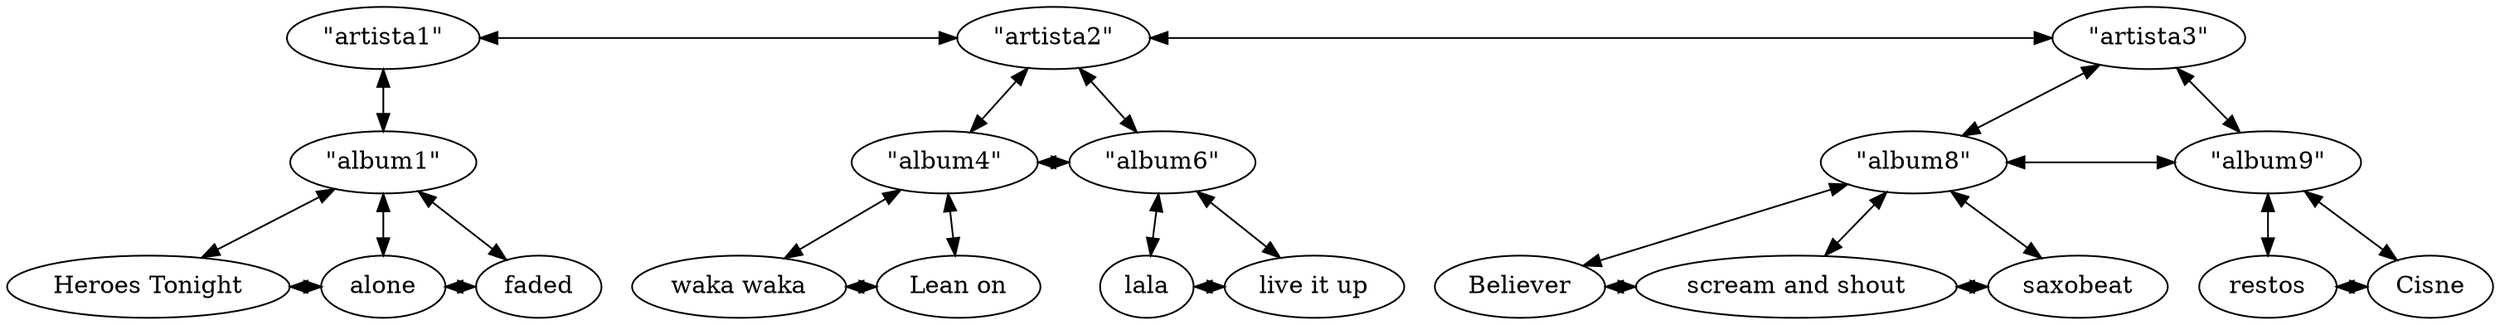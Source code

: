digraph ejemplo2 {
	0 [label="\"artista1\""]
	1 [label="\"artista2\""]
	0 -> 1 [constraint=false dir=both]
	2 [label="\"artista3\""]
	1 -> 2 [constraint=false dir=both]
	3 [label="\"album1\""]
	0 -> 3 [dir=both]
	4 [label="\"album4\""]
	1 -> 4 [dir=both]
	5 [label="\"album6\""]
	1 -> 5 [dir=both]
	4 -> 5 [constraint=false dir=both]
	6 [label="\"album8\""]
	2 -> 6 [dir=both]
	7 [label="\"album9\""]
	2 -> 7 [dir=both]
	6 -> 7 [constraint=false dir=both]
	8 [label="Heroes Tonight"]
	3 -> 8 [dir=both]
	9 [label=alone]
	3 -> 9 [dir=both]
	8 -> 9 [constraint=false dir=both]
	10 [label=faded]
	3 -> 10 [dir=both]
	9 -> 10 [constraint=false dir=both]
	11 [label="waka waka"]
	4 -> 11 [dir=both]
	12 [label="Lean on"]
	4 -> 12 [dir=both]
	11 -> 12 [constraint=false dir=both]
	13 [label=lala]
	5 -> 13 [dir=both]
	14 [label="live it up"]
	5 -> 14 [dir=both]
	13 -> 14 [constraint=false dir=both]
	15 [label=Believer]
	6 -> 15 [dir=both]
	16 [label="scream and shout"]
	6 -> 16 [dir=both]
	15 -> 16 [constraint=false dir=both]
	17 [label=saxobeat]
	6 -> 17 [dir=both]
	16 -> 17 [constraint=false dir=both]
	18 [label=restos]
	7 -> 18 [dir=both]
	19 [label=Cisne]
	7 -> 19 [dir=both]
	18 -> 19 [constraint=false dir=both]
}
